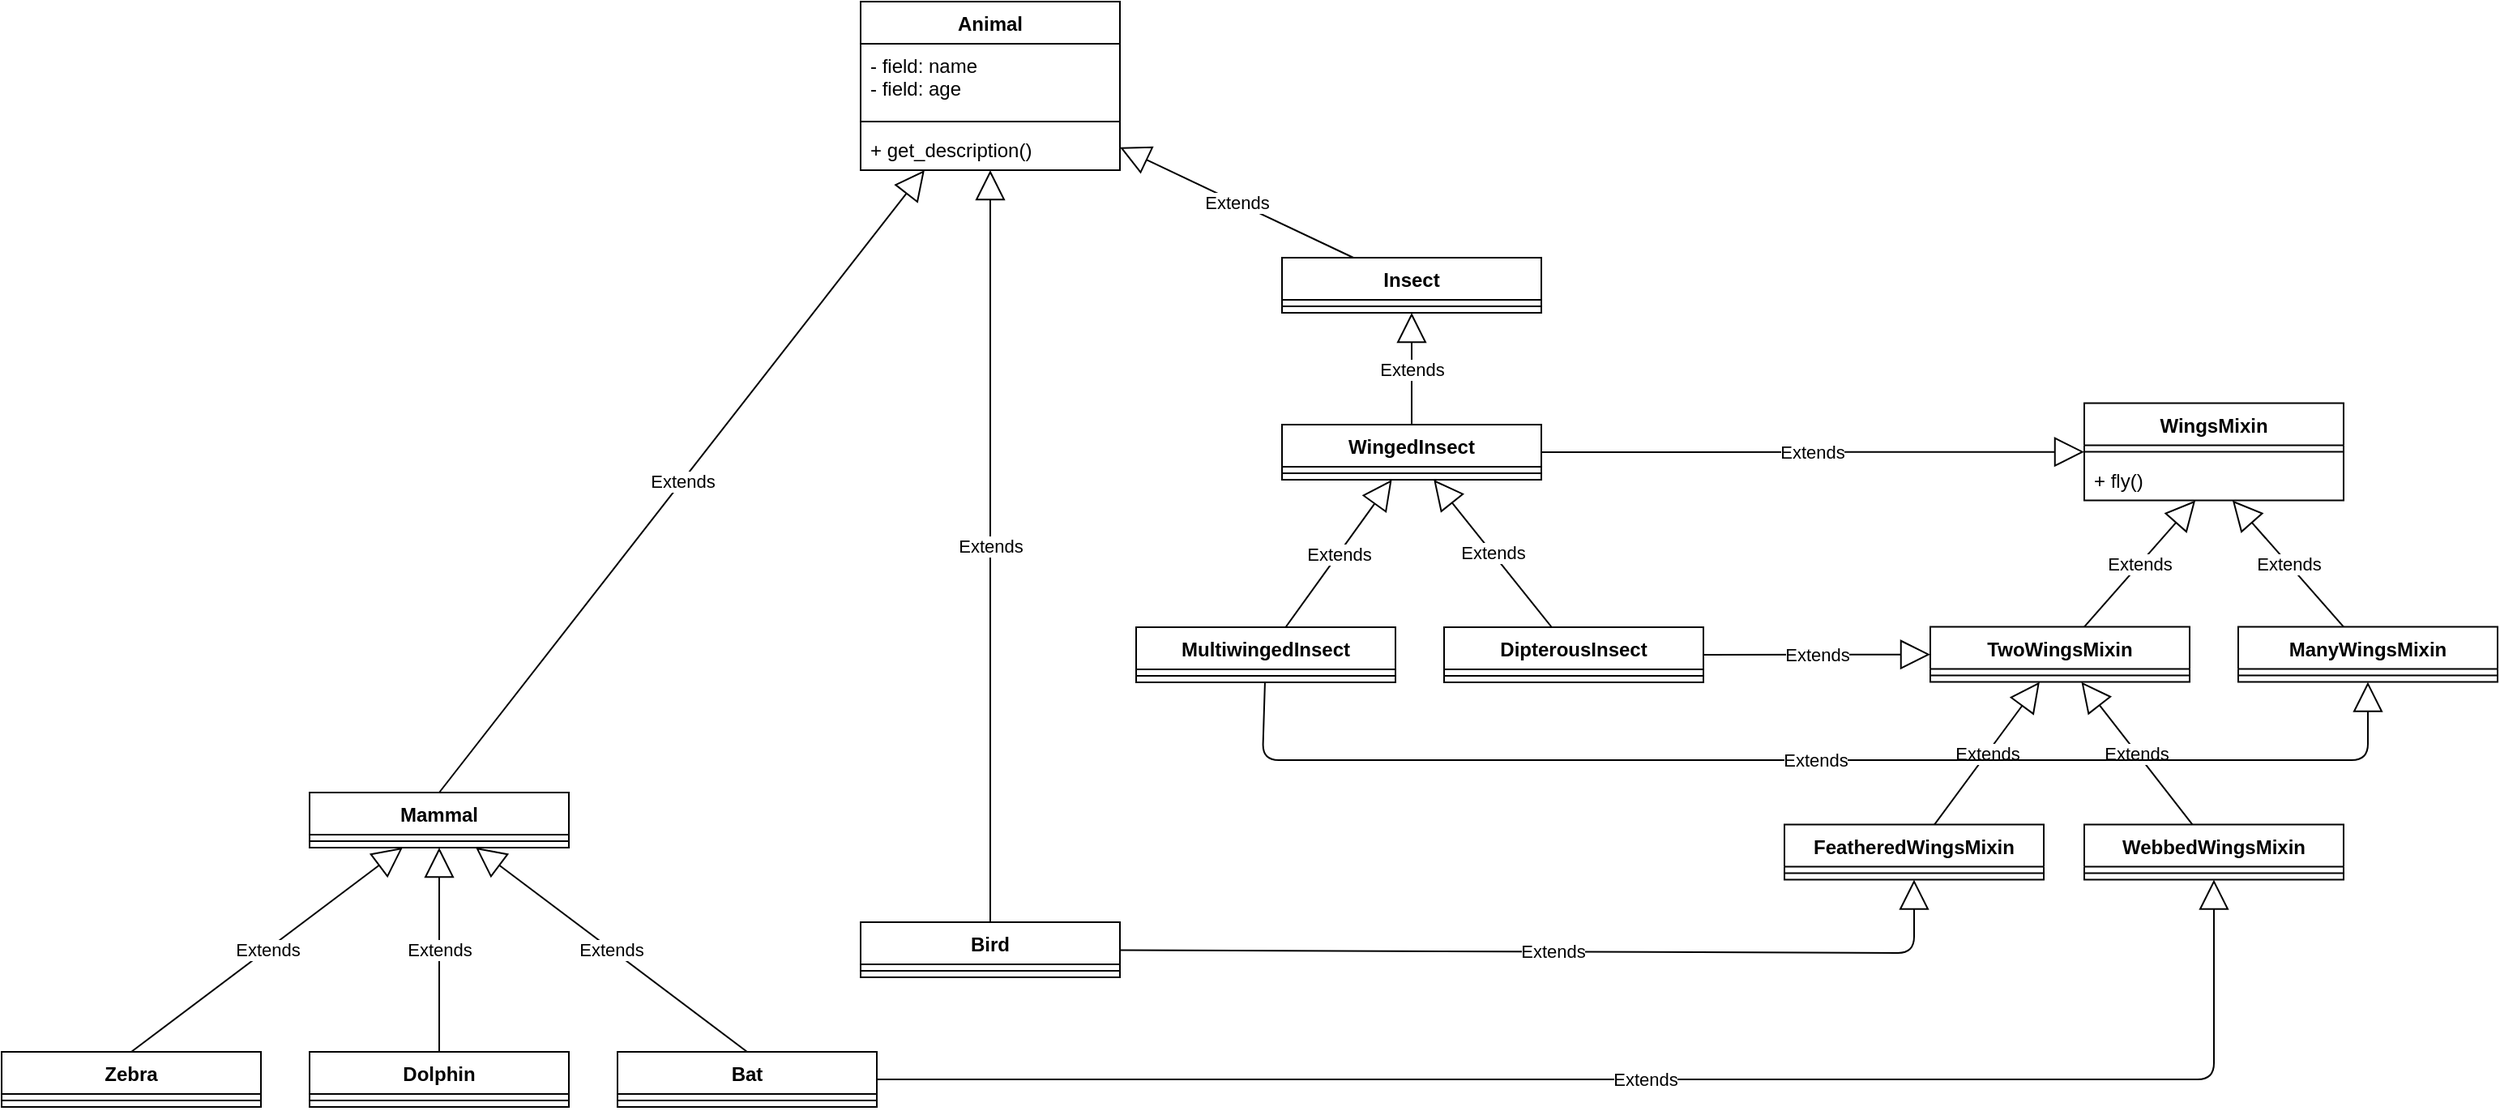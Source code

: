 <mxfile version="12.1.3" type="device" pages="1"><diagram id="OE0BMaRtP69MUJ7t6Ud-" name="Page-1"><mxGraphModel dx="2022" dy="500" grid="1" gridSize="10" guides="1" tooltips="1" connect="1" arrows="1" fold="1" page="1" pageScale="1" pageWidth="850" pageHeight="1100" math="0" shadow="0"><root><mxCell id="0"/><mxCell id="1" parent="0"/><mxCell id="KUkATIbVhVAj-Yb3SV0W-4" value="Animal" style="swimlane;fontStyle=1;align=center;verticalAlign=top;childLayout=stackLayout;horizontal=1;startSize=26;horizontalStack=0;resizeParent=1;resizeParentMax=0;resizeLast=0;collapsible=1;marginBottom=0;" parent="1" vertex="1"><mxGeometry x="350" y="12" width="160" height="104" as="geometry"/></mxCell><mxCell id="KUkATIbVhVAj-Yb3SV0W-5" value="- field: name&#xA;- field: age&#xA;" style="text;strokeColor=none;fillColor=none;align=left;verticalAlign=top;spacingLeft=4;spacingRight=4;overflow=hidden;rotatable=0;points=[[0,0.5],[1,0.5]];portConstraint=eastwest;" parent="KUkATIbVhVAj-Yb3SV0W-4" vertex="1"><mxGeometry y="26" width="160" height="44" as="geometry"/></mxCell><mxCell id="KUkATIbVhVAj-Yb3SV0W-6" value="" style="line;strokeWidth=1;fillColor=none;align=left;verticalAlign=middle;spacingTop=-1;spacingLeft=3;spacingRight=3;rotatable=0;labelPosition=right;points=[];portConstraint=eastwest;" parent="KUkATIbVhVAj-Yb3SV0W-4" vertex="1"><mxGeometry y="70" width="160" height="8" as="geometry"/></mxCell><mxCell id="KUkATIbVhVAj-Yb3SV0W-7" value="+ get_description()" style="text;strokeColor=none;fillColor=none;align=left;verticalAlign=top;spacingLeft=4;spacingRight=4;overflow=hidden;rotatable=0;points=[[0,0.5],[1,0.5]];portConstraint=eastwest;" parent="KUkATIbVhVAj-Yb3SV0W-4" vertex="1"><mxGeometry y="78" width="160" height="26" as="geometry"/></mxCell><mxCell id="KUkATIbVhVAj-Yb3SV0W-8" value="Mammal" style="swimlane;fontStyle=1;align=center;verticalAlign=top;childLayout=stackLayout;horizontal=1;startSize=26;horizontalStack=0;resizeParent=1;resizeParentMax=0;resizeLast=0;collapsible=1;marginBottom=0;" parent="1" vertex="1"><mxGeometry x="10" y="500" width="160" height="34" as="geometry"/></mxCell><mxCell id="KUkATIbVhVAj-Yb3SV0W-10" value="" style="line;strokeWidth=1;fillColor=none;align=left;verticalAlign=middle;spacingTop=-1;spacingLeft=3;spacingRight=3;rotatable=0;labelPosition=right;points=[];portConstraint=eastwest;" parent="KUkATIbVhVAj-Yb3SV0W-8" vertex="1"><mxGeometry y="26" width="160" height="8" as="geometry"/></mxCell><mxCell id="KUkATIbVhVAj-Yb3SV0W-12" value="Zebra" style="swimlane;fontStyle=1;align=center;verticalAlign=top;childLayout=stackLayout;horizontal=1;startSize=26;horizontalStack=0;resizeParent=1;resizeParentMax=0;resizeLast=0;collapsible=1;marginBottom=0;" parent="1" vertex="1"><mxGeometry x="-180" y="660" width="160" height="34" as="geometry"/></mxCell><mxCell id="KUkATIbVhVAj-Yb3SV0W-14" value="" style="line;strokeWidth=1;fillColor=none;align=left;verticalAlign=middle;spacingTop=-1;spacingLeft=3;spacingRight=3;rotatable=0;labelPosition=right;points=[];portConstraint=eastwest;" parent="KUkATIbVhVAj-Yb3SV0W-12" vertex="1"><mxGeometry y="26" width="160" height="8" as="geometry"/></mxCell><mxCell id="KUkATIbVhVAj-Yb3SV0W-16" value="Dolphin" style="swimlane;fontStyle=1;align=center;verticalAlign=top;childLayout=stackLayout;horizontal=1;startSize=26;horizontalStack=0;resizeParent=1;resizeParentMax=0;resizeLast=0;collapsible=1;marginBottom=0;" parent="1" vertex="1"><mxGeometry x="10" y="660" width="160" height="34" as="geometry"/></mxCell><mxCell id="KUkATIbVhVAj-Yb3SV0W-18" value="" style="line;strokeWidth=1;fillColor=none;align=left;verticalAlign=middle;spacingTop=-1;spacingLeft=3;spacingRight=3;rotatable=0;labelPosition=right;points=[];portConstraint=eastwest;" parent="KUkATIbVhVAj-Yb3SV0W-16" vertex="1"><mxGeometry y="26" width="160" height="8" as="geometry"/></mxCell><mxCell id="KUkATIbVhVAj-Yb3SV0W-20" value="Extends" style="endArrow=block;endSize=16;endFill=0;html=1;exitX=0.5;exitY=0;exitDx=0;exitDy=0;" parent="1" source="KUkATIbVhVAj-Yb3SV0W-8" target="KUkATIbVhVAj-Yb3SV0W-4" edge="1"><mxGeometry width="160" relative="1" as="geometry"><mxPoint x="280" y="180" as="sourcePoint"/><mxPoint x="440" y="180" as="targetPoint"/></mxGeometry></mxCell><mxCell id="KUkATIbVhVAj-Yb3SV0W-21" value="Extends" style="endArrow=block;endSize=16;endFill=0;html=1;exitX=0.5;exitY=0;exitDx=0;exitDy=0;" parent="1" source="KUkATIbVhVAj-Yb3SV0W-12" target="KUkATIbVhVAj-Yb3SV0W-8" edge="1"><mxGeometry width="160" relative="1" as="geometry"><mxPoint x="260" y="660" as="sourcePoint"/><mxPoint x="415" y="595" as="targetPoint"/></mxGeometry></mxCell><mxCell id="KUkATIbVhVAj-Yb3SV0W-22" value="Extends" style="endArrow=block;endSize=16;endFill=0;html=1;exitX=0.5;exitY=0;exitDx=0;exitDy=0;" parent="1" source="KUkATIbVhVAj-Yb3SV0W-16" edge="1" target="KUkATIbVhVAj-Yb3SV0W-8"><mxGeometry width="160" relative="1" as="geometry"><mxPoint x="515" y="655" as="sourcePoint"/><mxPoint x="100" y="540" as="targetPoint"/></mxGeometry></mxCell><mxCell id="KUkATIbVhVAj-Yb3SV0W-23" value="Bat&#xA;" style="swimlane;fontStyle=1;align=center;verticalAlign=top;childLayout=stackLayout;horizontal=1;startSize=26;horizontalStack=0;resizeParent=1;resizeParentMax=0;resizeLast=0;collapsible=1;marginBottom=0;" parent="1" vertex="1"><mxGeometry x="200" y="660" width="160" height="34" as="geometry"/></mxCell><mxCell id="KUkATIbVhVAj-Yb3SV0W-25" value="" style="line;strokeWidth=1;fillColor=none;align=left;verticalAlign=middle;spacingTop=-1;spacingLeft=3;spacingRight=3;rotatable=0;labelPosition=right;points=[];portConstraint=eastwest;" parent="KUkATIbVhVAj-Yb3SV0W-23" vertex="1"><mxGeometry y="26" width="160" height="8" as="geometry"/></mxCell><mxCell id="KUkATIbVhVAj-Yb3SV0W-29" value="Extends" style="endArrow=block;endSize=16;endFill=0;html=1;exitX=0.5;exitY=0;exitDx=0;exitDy=0;" parent="1" source="KUkATIbVhVAj-Yb3SV0W-23" edge="1" target="KUkATIbVhVAj-Yb3SV0W-8"><mxGeometry width="160" relative="1" as="geometry"><mxPoint x="580" y="664" as="sourcePoint"/><mxPoint x="474" y="560" as="targetPoint"/></mxGeometry></mxCell><mxCell id="KUkATIbVhVAj-Yb3SV0W-30" value="Insect" style="swimlane;fontStyle=1;align=center;verticalAlign=top;childLayout=stackLayout;horizontal=1;startSize=26;horizontalStack=0;resizeParent=1;resizeParentMax=0;resizeLast=0;collapsible=1;marginBottom=0;" parent="1" vertex="1"><mxGeometry x="610" y="170" width="160" height="34" as="geometry"/></mxCell><mxCell id="KUkATIbVhVAj-Yb3SV0W-32" value="" style="line;strokeWidth=1;fillColor=none;align=left;verticalAlign=middle;spacingTop=-1;spacingLeft=3;spacingRight=3;rotatable=0;labelPosition=right;points=[];portConstraint=eastwest;" parent="KUkATIbVhVAj-Yb3SV0W-30" vertex="1"><mxGeometry y="26" width="160" height="8" as="geometry"/></mxCell><mxCell id="KUkATIbVhVAj-Yb3SV0W-34" value="Extends" style="endArrow=block;endSize=16;endFill=0;html=1;" parent="1" source="KUkATIbVhVAj-Yb3SV0W-30" target="KUkATIbVhVAj-Yb3SV0W-4" edge="1"><mxGeometry width="160" relative="1" as="geometry"><mxPoint x="600" y="184" as="sourcePoint"/><mxPoint x="617.32" y="100" as="targetPoint"/></mxGeometry></mxCell><mxCell id="KUkATIbVhVAj-Yb3SV0W-35" value="WingsMixin" style="swimlane;fontStyle=1;align=center;verticalAlign=top;childLayout=stackLayout;horizontal=1;startSize=26;horizontalStack=0;resizeParent=1;resizeParentMax=0;resizeLast=0;collapsible=1;marginBottom=0;" parent="1" vertex="1"><mxGeometry x="1105" y="259.81" width="160" height="60" as="geometry"/></mxCell><mxCell id="KUkATIbVhVAj-Yb3SV0W-37" value="" style="line;strokeWidth=1;fillColor=none;align=left;verticalAlign=middle;spacingTop=-1;spacingLeft=3;spacingRight=3;rotatable=0;labelPosition=right;points=[];portConstraint=eastwest;" parent="KUkATIbVhVAj-Yb3SV0W-35" vertex="1"><mxGeometry y="26" width="160" height="8" as="geometry"/></mxCell><mxCell id="KUkATIbVhVAj-Yb3SV0W-38" value="+ fly()" style="text;strokeColor=none;fillColor=none;align=left;verticalAlign=top;spacingLeft=4;spacingRight=4;overflow=hidden;rotatable=0;points=[[0,0.5],[1,0.5]];portConstraint=eastwest;" parent="KUkATIbVhVAj-Yb3SV0W-35" vertex="1"><mxGeometry y="34" width="160" height="26" as="geometry"/></mxCell><mxCell id="9DdnSb4oX1frOnWmKrfd-1" value="Bird&#xA;" style="swimlane;fontStyle=1;align=center;verticalAlign=top;childLayout=stackLayout;horizontal=1;startSize=26;horizontalStack=0;resizeParent=1;resizeParentMax=0;resizeLast=0;collapsible=1;marginBottom=0;" vertex="1" parent="1"><mxGeometry x="350" y="580" width="160" height="34" as="geometry"/></mxCell><mxCell id="9DdnSb4oX1frOnWmKrfd-3" value="" style="line;strokeWidth=1;fillColor=none;align=left;verticalAlign=middle;spacingTop=-1;spacingLeft=3;spacingRight=3;rotatable=0;labelPosition=right;points=[];portConstraint=eastwest;" vertex="1" parent="9DdnSb4oX1frOnWmKrfd-1"><mxGeometry y="26" width="160" height="8" as="geometry"/></mxCell><mxCell id="9DdnSb4oX1frOnWmKrfd-4" value="Extends" style="endArrow=block;endSize=16;endFill=0;html=1;exitX=0.5;exitY=0;exitDx=0;exitDy=0;" edge="1" parent="1" source="9DdnSb4oX1frOnWmKrfd-1" target="KUkATIbVhVAj-Yb3SV0W-4"><mxGeometry width="160" relative="1" as="geometry"><mxPoint x="670" y="160" as="sourcePoint"/><mxPoint x="830" y="160" as="targetPoint"/></mxGeometry></mxCell><mxCell id="9DdnSb4oX1frOnWmKrfd-6" value="TwoWingsMixin" style="swimlane;fontStyle=1;align=center;verticalAlign=top;childLayout=stackLayout;horizontal=1;startSize=26;horizontalStack=0;resizeParent=1;resizeParentMax=0;resizeLast=0;collapsible=1;marginBottom=0;" vertex="1" parent="1"><mxGeometry x="1010" y="397.81" width="160" height="34" as="geometry"/></mxCell><mxCell id="9DdnSb4oX1frOnWmKrfd-7" value="" style="line;strokeWidth=1;fillColor=none;align=left;verticalAlign=middle;spacingTop=-1;spacingLeft=3;spacingRight=3;rotatable=0;labelPosition=right;points=[];portConstraint=eastwest;" vertex="1" parent="9DdnSb4oX1frOnWmKrfd-6"><mxGeometry y="26" width="160" height="8" as="geometry"/></mxCell><mxCell id="9DdnSb4oX1frOnWmKrfd-9" value="FeatheredWingsMixin" style="swimlane;fontStyle=1;align=center;verticalAlign=top;childLayout=stackLayout;horizontal=1;startSize=26;horizontalStack=0;resizeParent=1;resizeParentMax=0;resizeLast=0;collapsible=1;marginBottom=0;" vertex="1" parent="1"><mxGeometry x="920" y="519.81" width="160" height="34" as="geometry"/></mxCell><mxCell id="9DdnSb4oX1frOnWmKrfd-10" value="" style="line;strokeWidth=1;fillColor=none;align=left;verticalAlign=middle;spacingTop=-1;spacingLeft=3;spacingRight=3;rotatable=0;labelPosition=right;points=[];portConstraint=eastwest;" vertex="1" parent="9DdnSb4oX1frOnWmKrfd-9"><mxGeometry y="26" width="160" height="8" as="geometry"/></mxCell><mxCell id="9DdnSb4oX1frOnWmKrfd-11" value="WebbedWingsMixin" style="swimlane;fontStyle=1;align=center;verticalAlign=top;childLayout=stackLayout;horizontal=1;startSize=26;horizontalStack=0;resizeParent=1;resizeParentMax=0;resizeLast=0;collapsible=1;marginBottom=0;" vertex="1" parent="1"><mxGeometry x="1105" y="519.81" width="160" height="34" as="geometry"/></mxCell><mxCell id="9DdnSb4oX1frOnWmKrfd-12" value="" style="line;strokeWidth=1;fillColor=none;align=left;verticalAlign=middle;spacingTop=-1;spacingLeft=3;spacingRight=3;rotatable=0;labelPosition=right;points=[];portConstraint=eastwest;" vertex="1" parent="9DdnSb4oX1frOnWmKrfd-11"><mxGeometry y="26" width="160" height="8" as="geometry"/></mxCell><mxCell id="9DdnSb4oX1frOnWmKrfd-13" value="ManyWingsMixin" style="swimlane;fontStyle=1;align=center;verticalAlign=top;childLayout=stackLayout;horizontal=1;startSize=26;horizontalStack=0;resizeParent=1;resizeParentMax=0;resizeLast=0;collapsible=1;marginBottom=0;" vertex="1" parent="1"><mxGeometry x="1200" y="397.81" width="160" height="34" as="geometry"/></mxCell><mxCell id="9DdnSb4oX1frOnWmKrfd-14" value="" style="line;strokeWidth=1;fillColor=none;align=left;verticalAlign=middle;spacingTop=-1;spacingLeft=3;spacingRight=3;rotatable=0;labelPosition=right;points=[];portConstraint=eastwest;" vertex="1" parent="9DdnSb4oX1frOnWmKrfd-13"><mxGeometry y="26" width="160" height="8" as="geometry"/></mxCell><mxCell id="9DdnSb4oX1frOnWmKrfd-15" value="Extends" style="endArrow=block;endSize=16;endFill=0;html=1;" edge="1" parent="1" source="9DdnSb4oX1frOnWmKrfd-6" target="KUkATIbVhVAj-Yb3SV0W-38"><mxGeometry width="160" relative="1" as="geometry"><mxPoint x="950" y="388" as="sourcePoint"/><mxPoint x="950" y="338" as="targetPoint"/></mxGeometry></mxCell><mxCell id="9DdnSb4oX1frOnWmKrfd-16" value="Extends" style="endArrow=block;endSize=16;endFill=0;html=1;" edge="1" parent="1" source="9DdnSb4oX1frOnWmKrfd-13" target="KUkATIbVhVAj-Yb3SV0W-38"><mxGeometry width="160" relative="1" as="geometry"><mxPoint x="871.8" y="387.81" as="sourcePoint"/><mxPoint x="759.8" y="317.81" as="targetPoint"/></mxGeometry></mxCell><mxCell id="9DdnSb4oX1frOnWmKrfd-17" value="Extends" style="endArrow=block;endSize=16;endFill=0;html=1;" edge="1" parent="1" source="9DdnSb4oX1frOnWmKrfd-9" target="9DdnSb4oX1frOnWmKrfd-6"><mxGeometry width="160" relative="1" as="geometry"><mxPoint x="1019.9" y="487.81" as="sourcePoint"/><mxPoint x="1103.9" y="417.81" as="targetPoint"/></mxGeometry></mxCell><mxCell id="9DdnSb4oX1frOnWmKrfd-18" value="Extends" style="endArrow=block;endSize=16;endFill=0;html=1;" edge="1" parent="1" source="9DdnSb4oX1frOnWmKrfd-11" target="9DdnSb4oX1frOnWmKrfd-6"><mxGeometry width="160" relative="1" as="geometry"><mxPoint x="1159.935" y="476.81" as="sourcePoint"/><mxPoint x="1236.065" y="417.81" as="targetPoint"/></mxGeometry></mxCell><mxCell id="9DdnSb4oX1frOnWmKrfd-19" value="Extends" style="endArrow=block;endSize=16;endFill=0;html=1;" edge="1" parent="1" source="KUkATIbVhVAj-Yb3SV0W-23" target="9DdnSb4oX1frOnWmKrfd-11"><mxGeometry width="160" relative="1" as="geometry"><mxPoint x="1099.8" y="509.81" as="sourcePoint"/><mxPoint x="987.8" y="439.81" as="targetPoint"/><Array as="points"><mxPoint x="1185" y="677"/></Array></mxGeometry></mxCell><mxCell id="9DdnSb4oX1frOnWmKrfd-20" value="Extends" style="endArrow=block;endSize=16;endFill=0;html=1;" edge="1" parent="1" source="9DdnSb4oX1frOnWmKrfd-1" target="9DdnSb4oX1frOnWmKrfd-9"><mxGeometry width="160" relative="1" as="geometry"><mxPoint x="440" y="260" as="sourcePoint"/><mxPoint x="600" y="260" as="targetPoint"/><Array as="points"><mxPoint x="1000" y="599"/></Array></mxGeometry></mxCell><mxCell id="9DdnSb4oX1frOnWmKrfd-21" value="WingedInsect" style="swimlane;fontStyle=1;align=center;verticalAlign=top;childLayout=stackLayout;horizontal=1;startSize=26;horizontalStack=0;resizeParent=1;resizeParentMax=0;resizeLast=0;collapsible=1;marginBottom=0;" vertex="1" parent="1"><mxGeometry x="610" y="273" width="160" height="34" as="geometry"/></mxCell><mxCell id="9DdnSb4oX1frOnWmKrfd-22" value="" style="line;strokeWidth=1;fillColor=none;align=left;verticalAlign=middle;spacingTop=-1;spacingLeft=3;spacingRight=3;rotatable=0;labelPosition=right;points=[];portConstraint=eastwest;" vertex="1" parent="9DdnSb4oX1frOnWmKrfd-21"><mxGeometry y="26" width="160" height="8" as="geometry"/></mxCell><mxCell id="9DdnSb4oX1frOnWmKrfd-23" value="Extends" style="endArrow=block;endSize=16;endFill=0;html=1;exitX=0.5;exitY=0;exitDx=0;exitDy=0;entryX=0.5;entryY=1;entryDx=0;entryDy=0;" edge="1" parent="1" source="9DdnSb4oX1frOnWmKrfd-21" target="KUkATIbVhVAj-Yb3SV0W-30"><mxGeometry width="160" relative="1" as="geometry"><mxPoint x="640" y="463" as="sourcePoint"/><mxPoint x="640" y="237" as="targetPoint"/></mxGeometry></mxCell><mxCell id="9DdnSb4oX1frOnWmKrfd-24" value="Extends" style="endArrow=block;endSize=16;endFill=0;html=1;" edge="1" parent="1" source="9DdnSb4oX1frOnWmKrfd-21" target="KUkATIbVhVAj-Yb3SV0W-35"><mxGeometry width="160" relative="1" as="geometry"><mxPoint x="686.5" y="111" as="sourcePoint"/><mxPoint x="633.318" y="75" as="targetPoint"/></mxGeometry></mxCell><mxCell id="9DdnSb4oX1frOnWmKrfd-29" value="Extends" style="endArrow=block;endSize=16;endFill=0;html=1;" edge="1" parent="1" source="9DdnSb4oX1frOnWmKrfd-27" target="9DdnSb4oX1frOnWmKrfd-21"><mxGeometry width="160" relative="1" as="geometry"><mxPoint x="520" y="230" as="sourcePoint"/><mxPoint x="880" y="230" as="targetPoint"/></mxGeometry></mxCell><mxCell id="9DdnSb4oX1frOnWmKrfd-31" value="Extends" style="endArrow=block;endSize=16;endFill=0;html=1;" edge="1" parent="1" source="9DdnSb4oX1frOnWmKrfd-27" target="9DdnSb4oX1frOnWmKrfd-6"><mxGeometry width="160" relative="1" as="geometry"><mxPoint x="730" y="220" as="sourcePoint"/><mxPoint x="490" y="238" as="targetPoint"/></mxGeometry></mxCell><mxCell id="9DdnSb4oX1frOnWmKrfd-32" value="MultiwingedInsect" style="swimlane;fontStyle=1;align=center;verticalAlign=top;childLayout=stackLayout;horizontal=1;startSize=26;horizontalStack=0;resizeParent=1;resizeParentMax=0;resizeLast=0;collapsible=1;marginBottom=0;" vertex="1" parent="1"><mxGeometry x="520" y="398" width="160" height="34" as="geometry"/></mxCell><mxCell id="9DdnSb4oX1frOnWmKrfd-33" value="" style="line;strokeWidth=1;fillColor=none;align=left;verticalAlign=middle;spacingTop=-1;spacingLeft=3;spacingRight=3;rotatable=0;labelPosition=right;points=[];portConstraint=eastwest;" vertex="1" parent="9DdnSb4oX1frOnWmKrfd-32"><mxGeometry y="26" width="160" height="8" as="geometry"/></mxCell><mxCell id="9DdnSb4oX1frOnWmKrfd-36" value="Extends" style="endArrow=block;endSize=16;endFill=0;html=1;" edge="1" parent="1" source="9DdnSb4oX1frOnWmKrfd-32" target="9DdnSb4oX1frOnWmKrfd-21"><mxGeometry width="160" relative="1" as="geometry"><mxPoint x="660.25" y="320" as="sourcePoint"/><mxPoint x="717.75" y="274" as="targetPoint"/></mxGeometry></mxCell><mxCell id="9DdnSb4oX1frOnWmKrfd-27" value="DipterousInsect" style="swimlane;fontStyle=1;align=center;verticalAlign=top;childLayout=stackLayout;horizontal=1;startSize=26;horizontalStack=0;resizeParent=1;resizeParentMax=0;resizeLast=0;collapsible=1;marginBottom=0;" vertex="1" parent="1"><mxGeometry x="710" y="398" width="160" height="34" as="geometry"/></mxCell><mxCell id="9DdnSb4oX1frOnWmKrfd-28" value="" style="line;strokeWidth=1;fillColor=none;align=left;verticalAlign=middle;spacingTop=-1;spacingLeft=3;spacingRight=3;rotatable=0;labelPosition=right;points=[];portConstraint=eastwest;" vertex="1" parent="9DdnSb4oX1frOnWmKrfd-27"><mxGeometry y="26" width="160" height="8" as="geometry"/></mxCell><mxCell id="9DdnSb4oX1frOnWmKrfd-48" value="Extends" style="endArrow=block;endSize=16;endFill=0;html=1;entryX=0.5;entryY=1;entryDx=0;entryDy=0;" edge="1" parent="1" source="9DdnSb4oX1frOnWmKrfd-32" target="9DdnSb4oX1frOnWmKrfd-13"><mxGeometry width="160" relative="1" as="geometry"><mxPoint x="680" y="414.978" as="sourcePoint"/><mxPoint x="1190" y="470" as="targetPoint"/><Array as="points"><mxPoint x="598" y="480"/><mxPoint x="1280" y="480"/></Array></mxGeometry></mxCell></root></mxGraphModel></diagram></mxfile>
